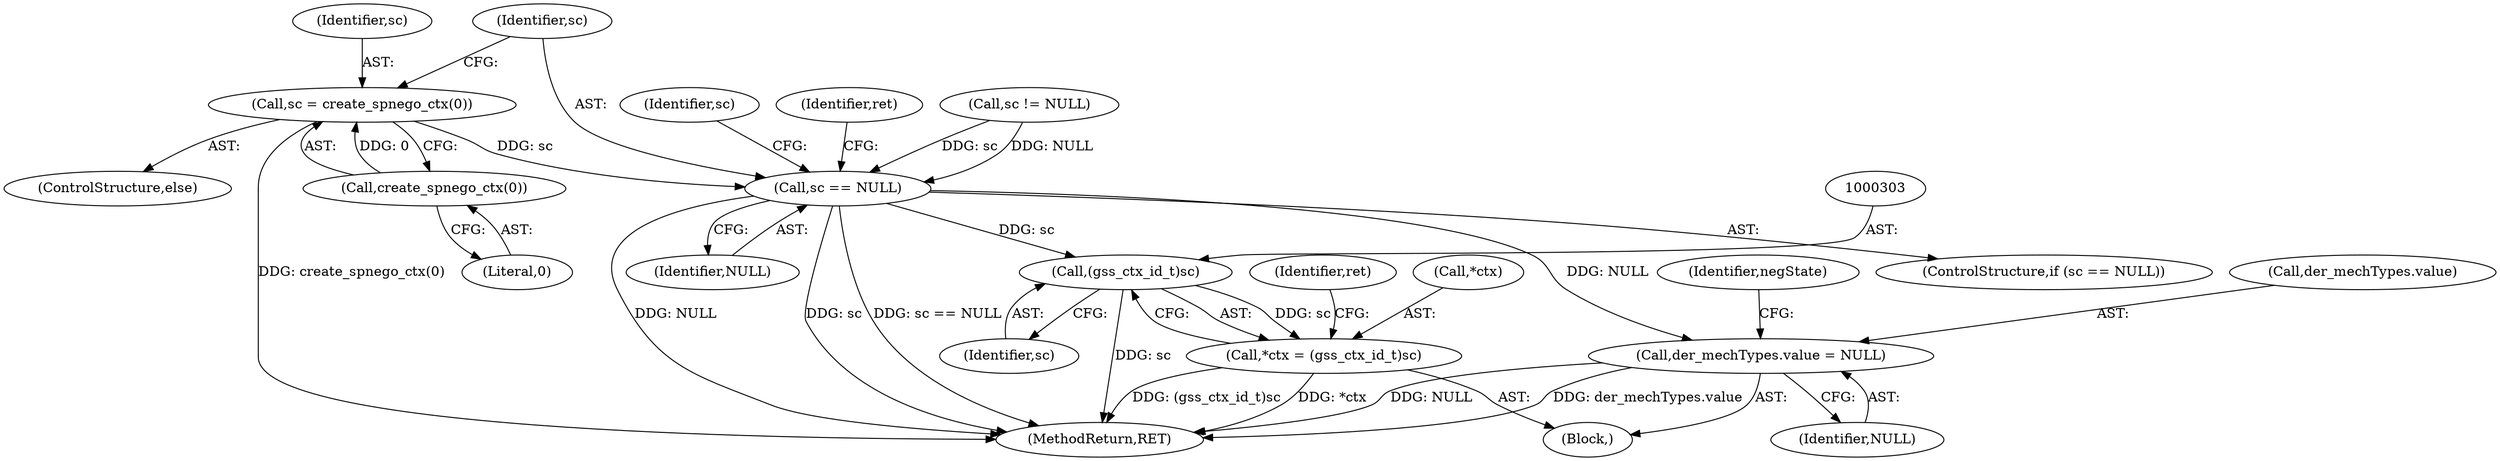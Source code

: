 digraph "0_krb5_b51b33f2bc5d1497ddf5bd107f791c101695000d_0@API" {
"1000235" [label="(Call,sc = create_spnego_ctx(0))"];
"1000237" [label="(Call,create_spnego_ctx(0))"];
"1000240" [label="(Call,sc == NULL)"];
"1000275" [label="(Call,der_mechTypes.value = NULL)"];
"1000302" [label="(Call,(gss_ctx_id_t)sc)"];
"1000299" [label="(Call,*ctx = (gss_ctx_id_t)sc)"];
"1000306" [label="(Identifier,ret)"];
"1000219" [label="(Call,sc != NULL)"];
"1000254" [label="(Identifier,sc)"];
"1000245" [label="(Identifier,ret)"];
"1000300" [label="(Call,*ctx)"];
"1000235" [label="(Call,sc = create_spnego_ctx(0))"];
"1000283" [label="(Identifier,negState)"];
"1000276" [label="(Call,der_mechTypes.value)"];
"1000240" [label="(Call,sc == NULL)"];
"1000241" [label="(Identifier,sc)"];
"1000237" [label="(Call,create_spnego_ctx(0))"];
"1000110" [label="(Block,)"];
"1000242" [label="(Identifier,NULL)"];
"1000236" [label="(Identifier,sc)"];
"1000302" [label="(Call,(gss_ctx_id_t)sc)"];
"1000299" [label="(Call,*ctx = (gss_ctx_id_t)sc)"];
"1000304" [label="(Identifier,sc)"];
"1000332" [label="(MethodReturn,RET)"];
"1000275" [label="(Call,der_mechTypes.value = NULL)"];
"1000238" [label="(Literal,0)"];
"1000234" [label="(ControlStructure,else)"];
"1000239" [label="(ControlStructure,if (sc == NULL))"];
"1000279" [label="(Identifier,NULL)"];
"1000235" -> "1000234"  [label="AST: "];
"1000235" -> "1000237"  [label="CFG: "];
"1000236" -> "1000235"  [label="AST: "];
"1000237" -> "1000235"  [label="AST: "];
"1000241" -> "1000235"  [label="CFG: "];
"1000235" -> "1000332"  [label="DDG: create_spnego_ctx(0)"];
"1000237" -> "1000235"  [label="DDG: 0"];
"1000235" -> "1000240"  [label="DDG: sc"];
"1000237" -> "1000238"  [label="CFG: "];
"1000238" -> "1000237"  [label="AST: "];
"1000240" -> "1000239"  [label="AST: "];
"1000240" -> "1000242"  [label="CFG: "];
"1000241" -> "1000240"  [label="AST: "];
"1000242" -> "1000240"  [label="AST: "];
"1000245" -> "1000240"  [label="CFG: "];
"1000254" -> "1000240"  [label="CFG: "];
"1000240" -> "1000332"  [label="DDG: sc == NULL"];
"1000240" -> "1000332"  [label="DDG: NULL"];
"1000240" -> "1000332"  [label="DDG: sc"];
"1000219" -> "1000240"  [label="DDG: sc"];
"1000219" -> "1000240"  [label="DDG: NULL"];
"1000240" -> "1000275"  [label="DDG: NULL"];
"1000240" -> "1000302"  [label="DDG: sc"];
"1000275" -> "1000110"  [label="AST: "];
"1000275" -> "1000279"  [label="CFG: "];
"1000276" -> "1000275"  [label="AST: "];
"1000279" -> "1000275"  [label="AST: "];
"1000283" -> "1000275"  [label="CFG: "];
"1000275" -> "1000332"  [label="DDG: der_mechTypes.value"];
"1000275" -> "1000332"  [label="DDG: NULL"];
"1000302" -> "1000299"  [label="AST: "];
"1000302" -> "1000304"  [label="CFG: "];
"1000303" -> "1000302"  [label="AST: "];
"1000304" -> "1000302"  [label="AST: "];
"1000299" -> "1000302"  [label="CFG: "];
"1000302" -> "1000332"  [label="DDG: sc"];
"1000302" -> "1000299"  [label="DDG: sc"];
"1000299" -> "1000110"  [label="AST: "];
"1000300" -> "1000299"  [label="AST: "];
"1000306" -> "1000299"  [label="CFG: "];
"1000299" -> "1000332"  [label="DDG: (gss_ctx_id_t)sc"];
"1000299" -> "1000332"  [label="DDG: *ctx"];
}

